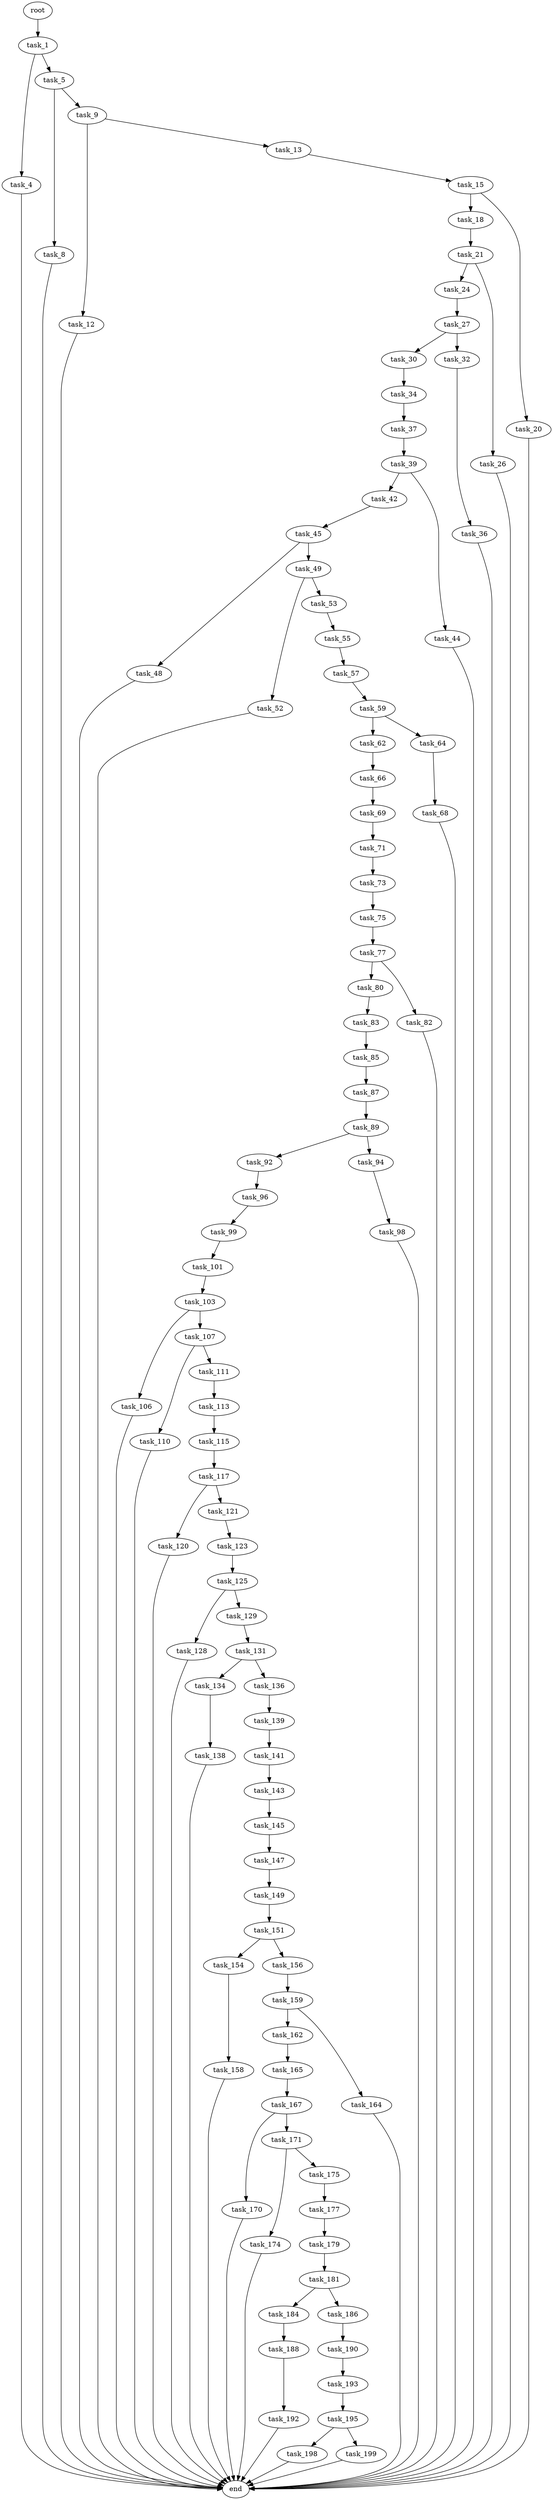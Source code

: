 digraph G {
  root [size="0.000000"];
  task_1 [size="134217728000.000000"];
  task_4 [size="41590190051.000000"];
  task_5 [size="33948245566.000000"];
  end [size="0.000000"];
  task_8 [size="759760271247.000000"];
  task_9 [size="90635827402.000000"];
  task_12 [size="18821280725.000000"];
  task_13 [size="261311499459.000000"];
  task_15 [size="446586546.000000"];
  task_18 [size="902949915.000000"];
  task_20 [size="6133508107.000000"];
  task_21 [size="782757789696.000000"];
  task_24 [size="218081178961.000000"];
  task_26 [size="178055145768.000000"];
  task_27 [size="134217728000.000000"];
  task_30 [size="134217728000.000000"];
  task_32 [size="134217728000.000000"];
  task_34 [size="782757789696.000000"];
  task_36 [size="231928233984.000000"];
  task_37 [size="34185491576.000000"];
  task_39 [size="19931373422.000000"];
  task_42 [size="782757789696.000000"];
  task_44 [size="7227536571.000000"];
  task_45 [size="8158574552.000000"];
  task_48 [size="19781265240.000000"];
  task_49 [size="68719476736.000000"];
  task_52 [size="134217728000.000000"];
  task_53 [size="9423513019.000000"];
  task_55 [size="12358702857.000000"];
  task_57 [size="549755813888.000000"];
  task_59 [size="378742180782.000000"];
  task_62 [size="782757789696.000000"];
  task_64 [size="1073741824000.000000"];
  task_66 [size="1926624135.000000"];
  task_68 [size="549755813888.000000"];
  task_69 [size="27370580949.000000"];
  task_71 [size="452518283.000000"];
  task_73 [size="77939024376.000000"];
  task_75 [size="1073741824000.000000"];
  task_77 [size="323601935501.000000"];
  task_80 [size="549755813888.000000"];
  task_82 [size="44274500430.000000"];
  task_83 [size="134217728000.000000"];
  task_85 [size="28991029248.000000"];
  task_87 [size="795739507685.000000"];
  task_89 [size="1672960841.000000"];
  task_92 [size="327512628612.000000"];
  task_94 [size="5424068061.000000"];
  task_96 [size="132227765064.000000"];
  task_98 [size="1007587185.000000"];
  task_99 [size="7214320810.000000"];
  task_101 [size="231928233984.000000"];
  task_103 [size="7314985296.000000"];
  task_106 [size="628112558006.000000"];
  task_107 [size="782757789696.000000"];
  task_110 [size="18980338684.000000"];
  task_111 [size="68719476736.000000"];
  task_113 [size="41803436747.000000"];
  task_115 [size="531527456564.000000"];
  task_117 [size="416964560116.000000"];
  task_120 [size="91934472959.000000"];
  task_121 [size="308685629758.000000"];
  task_123 [size="805541915.000000"];
  task_125 [size="1073741824000.000000"];
  task_128 [size="1129972717124.000000"];
  task_129 [size="17180070963.000000"];
  task_131 [size="68719476736.000000"];
  task_134 [size="28991029248.000000"];
  task_136 [size="22529339425.000000"];
  task_138 [size="66147768816.000000"];
  task_139 [size="339701471530.000000"];
  task_141 [size="181226005032.000000"];
  task_143 [size="116261607638.000000"];
  task_145 [size="19776161914.000000"];
  task_147 [size="29993975881.000000"];
  task_149 [size="782757789696.000000"];
  task_151 [size="366253718762.000000"];
  task_154 [size="13146861484.000000"];
  task_156 [size="179553132804.000000"];
  task_158 [size="68719476736.000000"];
  task_159 [size="134217728000.000000"];
  task_162 [size="231928233984.000000"];
  task_164 [size="27865933036.000000"];
  task_165 [size="128126660392.000000"];
  task_167 [size="482586885037.000000"];
  task_170 [size="1073741824000.000000"];
  task_171 [size="28991029248.000000"];
  task_174 [size="93749919365.000000"];
  task_175 [size="231928233984.000000"];
  task_177 [size="10974527130.000000"];
  task_179 [size="68719476736.000000"];
  task_181 [size="1073741824000.000000"];
  task_184 [size="962458862.000000"];
  task_186 [size="231928233984.000000"];
  task_188 [size="549755813888.000000"];
  task_190 [size="8589934592.000000"];
  task_192 [size="598161271.000000"];
  task_193 [size="16802466552.000000"];
  task_195 [size="11797856445.000000"];
  task_198 [size="68719476736.000000"];
  task_199 [size="134217728000.000000"];

  root -> task_1 [size="1.000000"];
  task_1 -> task_4 [size="209715200.000000"];
  task_1 -> task_5 [size="209715200.000000"];
  task_4 -> end [size="1.000000"];
  task_5 -> task_8 [size="536870912.000000"];
  task_5 -> task_9 [size="536870912.000000"];
  task_8 -> end [size="1.000000"];
  task_9 -> task_12 [size="301989888.000000"];
  task_9 -> task_13 [size="301989888.000000"];
  task_12 -> end [size="1.000000"];
  task_13 -> task_15 [size="209715200.000000"];
  task_15 -> task_18 [size="33554432.000000"];
  task_15 -> task_20 [size="33554432.000000"];
  task_18 -> task_21 [size="33554432.000000"];
  task_20 -> end [size="1.000000"];
  task_21 -> task_24 [size="679477248.000000"];
  task_21 -> task_26 [size="679477248.000000"];
  task_24 -> task_27 [size="301989888.000000"];
  task_26 -> end [size="1.000000"];
  task_27 -> task_30 [size="209715200.000000"];
  task_27 -> task_32 [size="209715200.000000"];
  task_30 -> task_34 [size="209715200.000000"];
  task_32 -> task_36 [size="209715200.000000"];
  task_34 -> task_37 [size="679477248.000000"];
  task_36 -> end [size="1.000000"];
  task_37 -> task_39 [size="33554432.000000"];
  task_39 -> task_42 [size="411041792.000000"];
  task_39 -> task_44 [size="411041792.000000"];
  task_42 -> task_45 [size="679477248.000000"];
  task_44 -> end [size="1.000000"];
  task_45 -> task_48 [size="209715200.000000"];
  task_45 -> task_49 [size="209715200.000000"];
  task_48 -> end [size="1.000000"];
  task_49 -> task_52 [size="134217728.000000"];
  task_49 -> task_53 [size="134217728.000000"];
  task_52 -> end [size="1.000000"];
  task_53 -> task_55 [size="209715200.000000"];
  task_55 -> task_57 [size="411041792.000000"];
  task_57 -> task_59 [size="536870912.000000"];
  task_59 -> task_62 [size="301989888.000000"];
  task_59 -> task_64 [size="301989888.000000"];
  task_62 -> task_66 [size="679477248.000000"];
  task_64 -> task_68 [size="838860800.000000"];
  task_66 -> task_69 [size="75497472.000000"];
  task_68 -> end [size="1.000000"];
  task_69 -> task_71 [size="679477248.000000"];
  task_71 -> task_73 [size="33554432.000000"];
  task_73 -> task_75 [size="134217728.000000"];
  task_75 -> task_77 [size="838860800.000000"];
  task_77 -> task_80 [size="301989888.000000"];
  task_77 -> task_82 [size="301989888.000000"];
  task_80 -> task_83 [size="536870912.000000"];
  task_82 -> end [size="1.000000"];
  task_83 -> task_85 [size="209715200.000000"];
  task_85 -> task_87 [size="75497472.000000"];
  task_87 -> task_89 [size="679477248.000000"];
  task_89 -> task_92 [size="75497472.000000"];
  task_89 -> task_94 [size="75497472.000000"];
  task_92 -> task_96 [size="679477248.000000"];
  task_94 -> task_98 [size="209715200.000000"];
  task_96 -> task_99 [size="134217728.000000"];
  task_98 -> end [size="1.000000"];
  task_99 -> task_101 [size="536870912.000000"];
  task_101 -> task_103 [size="301989888.000000"];
  task_103 -> task_106 [size="209715200.000000"];
  task_103 -> task_107 [size="209715200.000000"];
  task_106 -> end [size="1.000000"];
  task_107 -> task_110 [size="679477248.000000"];
  task_107 -> task_111 [size="679477248.000000"];
  task_110 -> end [size="1.000000"];
  task_111 -> task_113 [size="134217728.000000"];
  task_113 -> task_115 [size="838860800.000000"];
  task_115 -> task_117 [size="536870912.000000"];
  task_117 -> task_120 [size="536870912.000000"];
  task_117 -> task_121 [size="536870912.000000"];
  task_120 -> end [size="1.000000"];
  task_121 -> task_123 [size="301989888.000000"];
  task_123 -> task_125 [size="75497472.000000"];
  task_125 -> task_128 [size="838860800.000000"];
  task_125 -> task_129 [size="838860800.000000"];
  task_128 -> end [size="1.000000"];
  task_129 -> task_131 [size="411041792.000000"];
  task_131 -> task_134 [size="134217728.000000"];
  task_131 -> task_136 [size="134217728.000000"];
  task_134 -> task_138 [size="75497472.000000"];
  task_136 -> task_139 [size="411041792.000000"];
  task_138 -> end [size="1.000000"];
  task_139 -> task_141 [size="411041792.000000"];
  task_141 -> task_143 [size="209715200.000000"];
  task_143 -> task_145 [size="411041792.000000"];
  task_145 -> task_147 [size="411041792.000000"];
  task_147 -> task_149 [size="75497472.000000"];
  task_149 -> task_151 [size="679477248.000000"];
  task_151 -> task_154 [size="679477248.000000"];
  task_151 -> task_156 [size="679477248.000000"];
  task_154 -> task_158 [size="411041792.000000"];
  task_156 -> task_159 [size="134217728.000000"];
  task_158 -> end [size="1.000000"];
  task_159 -> task_162 [size="209715200.000000"];
  task_159 -> task_164 [size="209715200.000000"];
  task_162 -> task_165 [size="301989888.000000"];
  task_164 -> end [size="1.000000"];
  task_165 -> task_167 [size="301989888.000000"];
  task_167 -> task_170 [size="838860800.000000"];
  task_167 -> task_171 [size="838860800.000000"];
  task_170 -> end [size="1.000000"];
  task_171 -> task_174 [size="75497472.000000"];
  task_171 -> task_175 [size="75497472.000000"];
  task_174 -> end [size="1.000000"];
  task_175 -> task_177 [size="301989888.000000"];
  task_177 -> task_179 [size="209715200.000000"];
  task_179 -> task_181 [size="134217728.000000"];
  task_181 -> task_184 [size="838860800.000000"];
  task_181 -> task_186 [size="838860800.000000"];
  task_184 -> task_188 [size="33554432.000000"];
  task_186 -> task_190 [size="301989888.000000"];
  task_188 -> task_192 [size="536870912.000000"];
  task_190 -> task_193 [size="33554432.000000"];
  task_192 -> end [size="1.000000"];
  task_193 -> task_195 [size="33554432.000000"];
  task_195 -> task_198 [size="209715200.000000"];
  task_195 -> task_199 [size="209715200.000000"];
  task_198 -> end [size="1.000000"];
  task_199 -> end [size="1.000000"];
}

